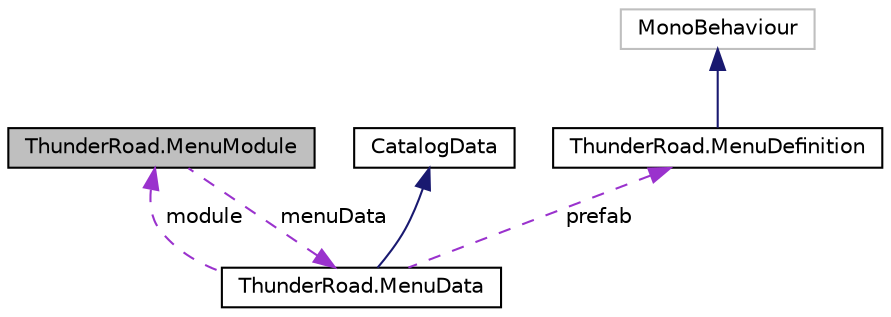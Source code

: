 digraph "ThunderRoad.MenuModule"
{
 // LATEX_PDF_SIZE
  edge [fontname="Helvetica",fontsize="10",labelfontname="Helvetica",labelfontsize="10"];
  node [fontname="Helvetica",fontsize="10",shape=record];
  Node1 [label="ThunderRoad.MenuModule",height=0.2,width=0.4,color="black", fillcolor="grey75", style="filled", fontcolor="black",tooltip="Class MenuModule."];
  Node2 -> Node1 [dir="back",color="darkorchid3",fontsize="10",style="dashed",label=" menuData" ,fontname="Helvetica"];
  Node2 [label="ThunderRoad.MenuData",height=0.2,width=0.4,color="black", fillcolor="white", style="filled",URL="$class_thunder_road_1_1_menu_data.html",tooltip="Class MenuData. Implements the ThunderRoad.CatalogData"];
  Node3 -> Node2 [dir="back",color="midnightblue",fontsize="10",style="solid",fontname="Helvetica"];
  Node3 [label="CatalogData",height=0.2,width=0.4,color="black", fillcolor="white", style="filled",URL="$class_thunder_road_1_1_catalog_data.html",tooltip="Class CatalogData."];
  Node4 -> Node2 [dir="back",color="darkorchid3",fontsize="10",style="dashed",label=" prefab" ,fontname="Helvetica"];
  Node4 [label="ThunderRoad.MenuDefinition",height=0.2,width=0.4,color="black", fillcolor="white", style="filled",URL="$class_thunder_road_1_1_menu_definition.html",tooltip="Class MenuDefinition. Implements the UnityEngine.MonoBehaviour"];
  Node5 -> Node4 [dir="back",color="midnightblue",fontsize="10",style="solid",fontname="Helvetica"];
  Node5 [label="MonoBehaviour",height=0.2,width=0.4,color="grey75", fillcolor="white", style="filled",tooltip=" "];
  Node1 -> Node2 [dir="back",color="darkorchid3",fontsize="10",style="dashed",label=" module" ,fontname="Helvetica"];
}
